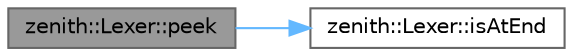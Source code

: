 digraph "zenith::Lexer::peek"
{
 // LATEX_PDF_SIZE
  bgcolor="transparent";
  edge [fontname=Helvetica,fontsize=10,labelfontname=Helvetica,labelfontsize=10];
  node [fontname=Helvetica,fontsize=10,shape=box,height=0.2,width=0.4];
  rankdir="LR";
  Node1 [id="Node000001",label="zenith::Lexer::peek",height=0.2,width=0.4,color="gray40", fillcolor="grey60", style="filled", fontcolor="black",tooltip=" "];
  Node1 -> Node2 [id="edge1_Node000001_Node000002",color="steelblue1",style="solid",tooltip=" "];
  Node2 [id="Node000002",label="zenith::Lexer::isAtEnd",height=0.2,width=0.4,color="grey40", fillcolor="white", style="filled",URL="$classzenith_1_1_lexer.html#af1a7d77c7a0cadeb27bb0e0d9ecb843b",tooltip=" "];
}
